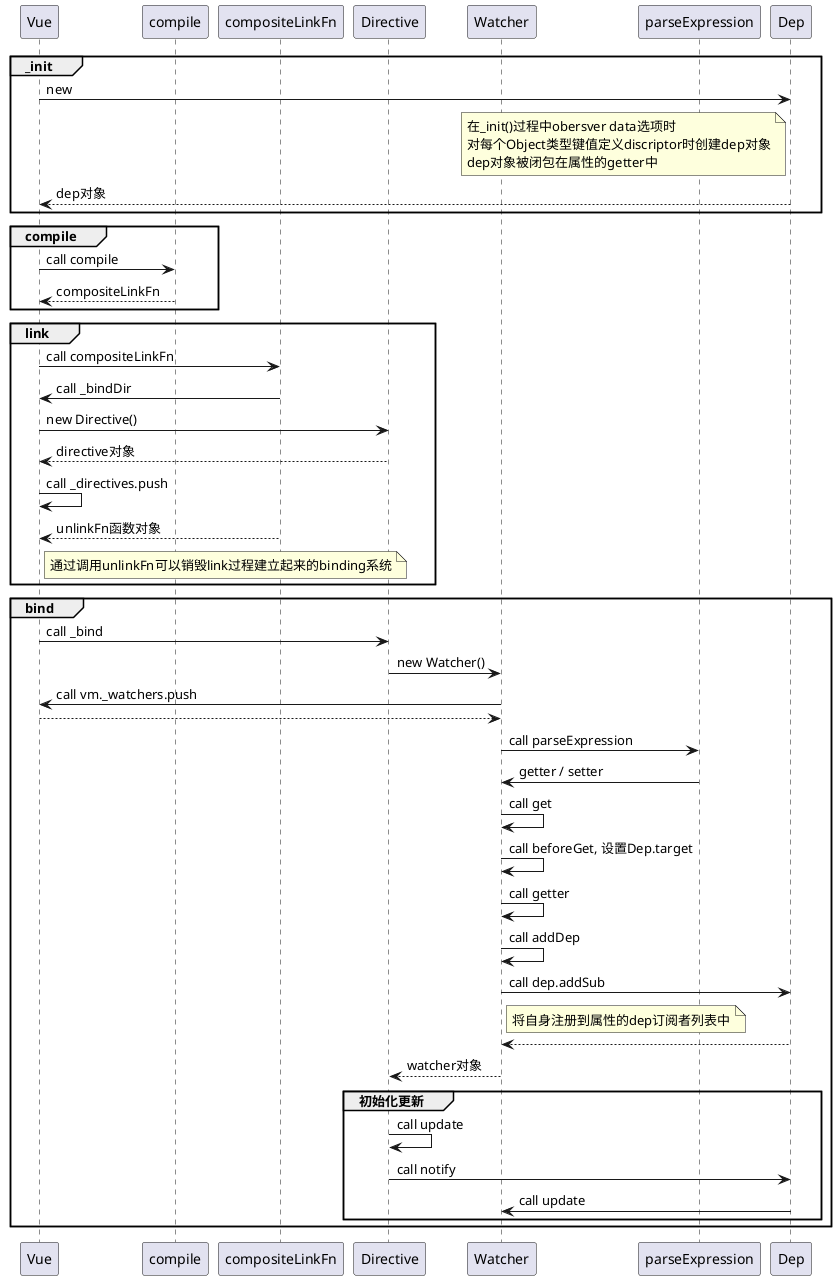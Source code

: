@startuml
participant Vue as V
participant compile as C
participant compositeLinkFn as L
participant Directive as D
participant Watcher as W
participant parseExpression as P
participant Dep as Dep

group _init
  V -> Dep: new
  note left of Dep
  在_init()过程中obersver data选项时
  对每个Object类型键值定义discriptor时创建dep对象
  dep对象被闭包在属性的getter中
  endnote
  Dep --> V: dep对象
end

group compile
  V -> C: call compile
  C --> V: compositeLinkFn
end

group link
  V -> L: call compositeLinkFn
  L -> V: call _bindDir
  V -> D: new Directive()
  D --> V: directive对象
  V -> V: call _directives.push
  L --> V: unlinkFn函数对象
  note right of V
  通过调用unlinkFn可以销毁link过程建立起来的binding系统
  endnote
end

group bind
  V -> D: call _bind
  D -> W: new Watcher()
  W -> V: call vm._watchers.push
  V --> W
  W -> P: call parseExpression
  P -> W: getter / setter
  W -> W: call get
  W -> W: call beforeGet, 设置Dep.target
  W -> W: call getter
  W -> W: call addDep

  W -> Dep: call dep.addSub
  note right of W
  将自身注册到属性的dep订阅者列表中
  endnote
  Dep --> W

  W --> D: watcher对象
  group 初始化更新
    D -> D: call update
    D -> Dep: call notify
    Dep -> W: call update
  end
end

@enduml
